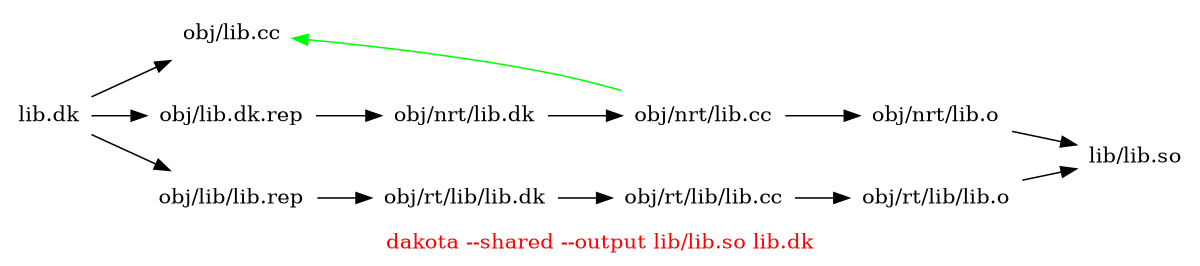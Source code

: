 digraph
{
  graph [ rankdir = "LR" ];
  graph [ label = "dakota --shared --output lib/lib.so lib.dk", fontcolor = red ];
  graph [ size = "8,8" ];
  node [ shape = plaintext ];

  "lib.dk" -> "obj/lib.cc";
  "lib.dk" -> "obj/lib.dk.rep" -> "obj/nrt/lib.dk" -> "obj/nrt/lib.cc" -> "obj/nrt/lib.o" -> "lib/lib.so";
  "lib.dk" -> "obj/lib/lib.rep" -> "obj/rt/lib/lib.dk" -> "obj/rt/lib/lib.cc" -> "obj/rt/lib/lib.o" -> "lib/lib.so";

  { rank = same; "obj/lib.cc"; "obj/lib.dk.rep" }

  "obj/lib.cc" -> "obj/nrt/lib.cc" [ constraint = false, dir = back, color = green ];
}
